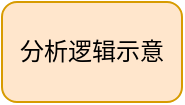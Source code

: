 <mxfile version="12.2.4" pages="1"><diagram id="_a07nWKdnPLBHvhxe18G" name="Page-1"><mxGraphModel dx="847" dy="405" grid="1" gridSize="10" guides="1" tooltips="1" connect="1" arrows="1" fold="1" page="1" pageScale="1" pageWidth="827" pageHeight="1169" math="0" shadow="0"><root><mxCell id="0"/><mxCell id="1" parent="0"/><mxCell id="2" value="分析逻辑示意" style="rounded=1;whiteSpace=wrap;html=1;fillColor=#ffe6cc;strokeColor=#d79b00;" parent="1" vertex="1"><mxGeometry x="40" y="230" width="90" height="50" as="geometry"/></mxCell></root></mxGraphModel></diagram></mxfile>